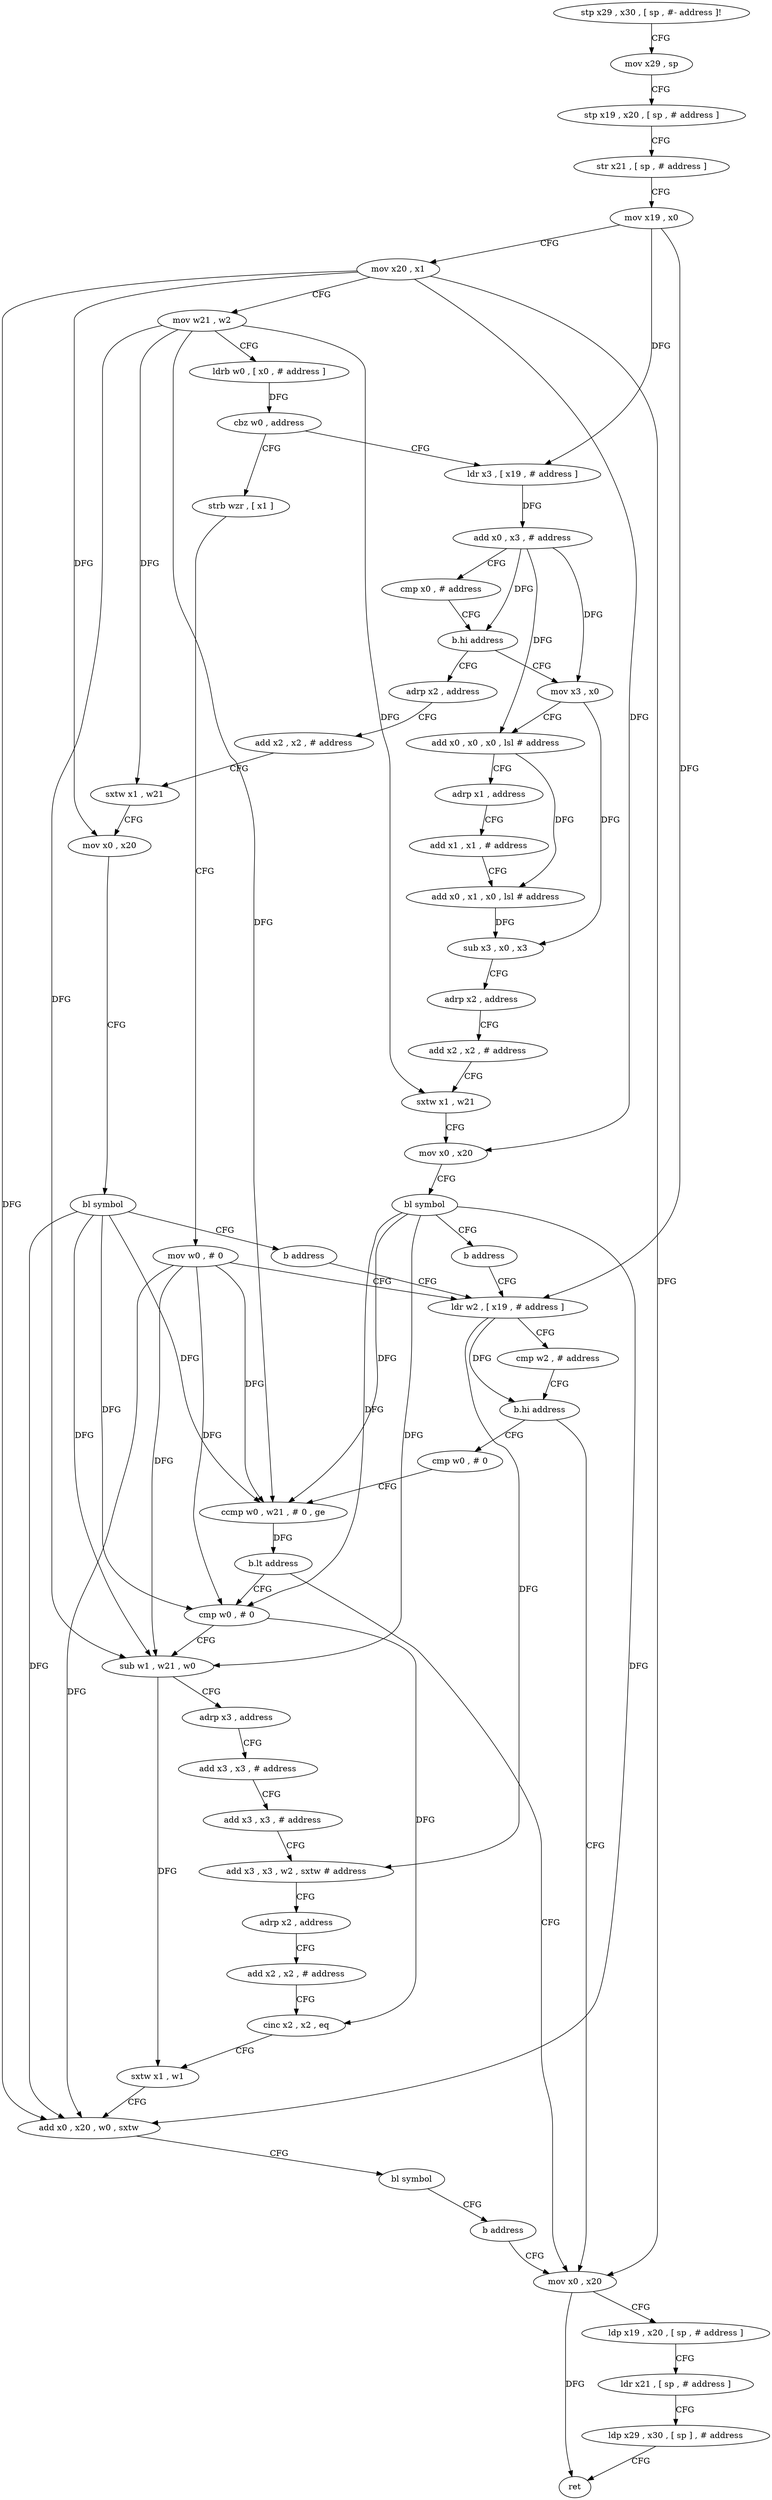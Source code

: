digraph "func" {
"190220" [label = "stp x29 , x30 , [ sp , #- address ]!" ]
"190224" [label = "mov x29 , sp" ]
"190228" [label = "stp x19 , x20 , [ sp , # address ]" ]
"190232" [label = "str x21 , [ sp , # address ]" ]
"190236" [label = "mov x19 , x0" ]
"190240" [label = "mov x20 , x1" ]
"190244" [label = "mov w21 , w2" ]
"190248" [label = "ldrb w0 , [ x0 , # address ]" ]
"190252" [label = "cbz w0 , address" ]
"190344" [label = "strb wzr , [ x1 ]" ]
"190256" [label = "ldr x3 , [ x19 , # address ]" ]
"190348" [label = "mov w0 , # 0" ]
"190352" [label = "ldr w2 , [ x19 , # address ]" ]
"190260" [label = "add x0 , x3 , # address" ]
"190264" [label = "cmp x0 , # address" ]
"190268" [label = "b.hi address" ]
"190320" [label = "adrp x2 , address" ]
"190272" [label = "mov x3 , x0" ]
"190376" [label = "mov x0 , x20" ]
"190380" [label = "ldp x19 , x20 , [ sp , # address ]" ]
"190384" [label = "ldr x21 , [ sp , # address ]" ]
"190388" [label = "ldp x29 , x30 , [ sp ] , # address" ]
"190392" [label = "ret" ]
"190364" [label = "cmp w0 , # 0" ]
"190368" [label = "ccmp w0 , w21 , # 0 , ge" ]
"190372" [label = "b.lt address" ]
"190396" [label = "cmp w0 , # 0" ]
"190324" [label = "add x2 , x2 , # address" ]
"190328" [label = "sxtw x1 , w21" ]
"190332" [label = "mov x0 , x20" ]
"190336" [label = "bl symbol" ]
"190340" [label = "b address" ]
"190276" [label = "add x0 , x0 , x0 , lsl # address" ]
"190280" [label = "adrp x1 , address" ]
"190284" [label = "add x1 , x1 , # address" ]
"190288" [label = "add x0 , x1 , x0 , lsl # address" ]
"190292" [label = "sub x3 , x0 , x3" ]
"190296" [label = "adrp x2 , address" ]
"190300" [label = "add x2 , x2 , # address" ]
"190304" [label = "sxtw x1 , w21" ]
"190308" [label = "mov x0 , x20" ]
"190312" [label = "bl symbol" ]
"190316" [label = "b address" ]
"190400" [label = "sub w1 , w21 , w0" ]
"190404" [label = "adrp x3 , address" ]
"190408" [label = "add x3 , x3 , # address" ]
"190412" [label = "add x3 , x3 , # address" ]
"190416" [label = "add x3 , x3 , w2 , sxtw # address" ]
"190420" [label = "adrp x2 , address" ]
"190424" [label = "add x2 , x2 , # address" ]
"190428" [label = "cinc x2 , x2 , eq" ]
"190432" [label = "sxtw x1 , w1" ]
"190436" [label = "add x0 , x20 , w0 , sxtw" ]
"190440" [label = "bl symbol" ]
"190444" [label = "b address" ]
"190356" [label = "cmp w2 , # address" ]
"190360" [label = "b.hi address" ]
"190220" -> "190224" [ label = "CFG" ]
"190224" -> "190228" [ label = "CFG" ]
"190228" -> "190232" [ label = "CFG" ]
"190232" -> "190236" [ label = "CFG" ]
"190236" -> "190240" [ label = "CFG" ]
"190236" -> "190256" [ label = "DFG" ]
"190236" -> "190352" [ label = "DFG" ]
"190240" -> "190244" [ label = "CFG" ]
"190240" -> "190332" [ label = "DFG" ]
"190240" -> "190308" [ label = "DFG" ]
"190240" -> "190376" [ label = "DFG" ]
"190240" -> "190436" [ label = "DFG" ]
"190244" -> "190248" [ label = "CFG" ]
"190244" -> "190328" [ label = "DFG" ]
"190244" -> "190304" [ label = "DFG" ]
"190244" -> "190368" [ label = "DFG" ]
"190244" -> "190400" [ label = "DFG" ]
"190248" -> "190252" [ label = "DFG" ]
"190252" -> "190344" [ label = "CFG" ]
"190252" -> "190256" [ label = "CFG" ]
"190344" -> "190348" [ label = "CFG" ]
"190256" -> "190260" [ label = "DFG" ]
"190348" -> "190352" [ label = "CFG" ]
"190348" -> "190368" [ label = "DFG" ]
"190348" -> "190396" [ label = "DFG" ]
"190348" -> "190400" [ label = "DFG" ]
"190348" -> "190436" [ label = "DFG" ]
"190352" -> "190356" [ label = "CFG" ]
"190352" -> "190360" [ label = "DFG" ]
"190352" -> "190416" [ label = "DFG" ]
"190260" -> "190264" [ label = "CFG" ]
"190260" -> "190268" [ label = "DFG" ]
"190260" -> "190272" [ label = "DFG" ]
"190260" -> "190276" [ label = "DFG" ]
"190264" -> "190268" [ label = "CFG" ]
"190268" -> "190320" [ label = "CFG" ]
"190268" -> "190272" [ label = "CFG" ]
"190320" -> "190324" [ label = "CFG" ]
"190272" -> "190276" [ label = "CFG" ]
"190272" -> "190292" [ label = "DFG" ]
"190376" -> "190380" [ label = "CFG" ]
"190376" -> "190392" [ label = "DFG" ]
"190380" -> "190384" [ label = "CFG" ]
"190384" -> "190388" [ label = "CFG" ]
"190388" -> "190392" [ label = "CFG" ]
"190364" -> "190368" [ label = "CFG" ]
"190368" -> "190372" [ label = "DFG" ]
"190372" -> "190396" [ label = "CFG" ]
"190372" -> "190376" [ label = "CFG" ]
"190396" -> "190400" [ label = "CFG" ]
"190396" -> "190428" [ label = "DFG" ]
"190324" -> "190328" [ label = "CFG" ]
"190328" -> "190332" [ label = "CFG" ]
"190332" -> "190336" [ label = "CFG" ]
"190336" -> "190340" [ label = "CFG" ]
"190336" -> "190368" [ label = "DFG" ]
"190336" -> "190396" [ label = "DFG" ]
"190336" -> "190400" [ label = "DFG" ]
"190336" -> "190436" [ label = "DFG" ]
"190340" -> "190352" [ label = "CFG" ]
"190276" -> "190280" [ label = "CFG" ]
"190276" -> "190288" [ label = "DFG" ]
"190280" -> "190284" [ label = "CFG" ]
"190284" -> "190288" [ label = "CFG" ]
"190288" -> "190292" [ label = "DFG" ]
"190292" -> "190296" [ label = "CFG" ]
"190296" -> "190300" [ label = "CFG" ]
"190300" -> "190304" [ label = "CFG" ]
"190304" -> "190308" [ label = "CFG" ]
"190308" -> "190312" [ label = "CFG" ]
"190312" -> "190316" [ label = "CFG" ]
"190312" -> "190368" [ label = "DFG" ]
"190312" -> "190396" [ label = "DFG" ]
"190312" -> "190400" [ label = "DFG" ]
"190312" -> "190436" [ label = "DFG" ]
"190316" -> "190352" [ label = "CFG" ]
"190400" -> "190404" [ label = "CFG" ]
"190400" -> "190432" [ label = "DFG" ]
"190404" -> "190408" [ label = "CFG" ]
"190408" -> "190412" [ label = "CFG" ]
"190412" -> "190416" [ label = "CFG" ]
"190416" -> "190420" [ label = "CFG" ]
"190420" -> "190424" [ label = "CFG" ]
"190424" -> "190428" [ label = "CFG" ]
"190428" -> "190432" [ label = "CFG" ]
"190432" -> "190436" [ label = "CFG" ]
"190436" -> "190440" [ label = "CFG" ]
"190440" -> "190444" [ label = "CFG" ]
"190444" -> "190376" [ label = "CFG" ]
"190356" -> "190360" [ label = "CFG" ]
"190360" -> "190376" [ label = "CFG" ]
"190360" -> "190364" [ label = "CFG" ]
}
